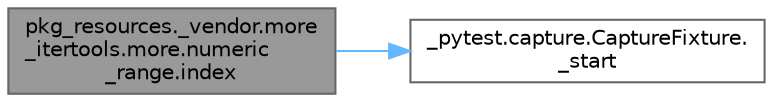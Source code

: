 digraph "pkg_resources._vendor.more_itertools.more.numeric_range.index"
{
 // LATEX_PDF_SIZE
  bgcolor="transparent";
  edge [fontname=Helvetica,fontsize=10,labelfontname=Helvetica,labelfontsize=10];
  node [fontname=Helvetica,fontsize=10,shape=box,height=0.2,width=0.4];
  rankdir="LR";
  Node1 [id="Node000001",label="pkg_resources._vendor.more\l_itertools.more.numeric\l_range.index",height=0.2,width=0.4,color="gray40", fillcolor="grey60", style="filled", fontcolor="black",tooltip=" "];
  Node1 -> Node2 [id="edge1_Node000001_Node000002",color="steelblue1",style="solid",tooltip=" "];
  Node2 [id="Node000002",label="_pytest.capture.CaptureFixture.\l_start",height=0.2,width=0.4,color="grey40", fillcolor="white", style="filled",URL="$class__pytest_1_1capture_1_1_capture_fixture.html#af24955a9ae79b3e0988d7b45317bd190",tooltip=" "];
}
